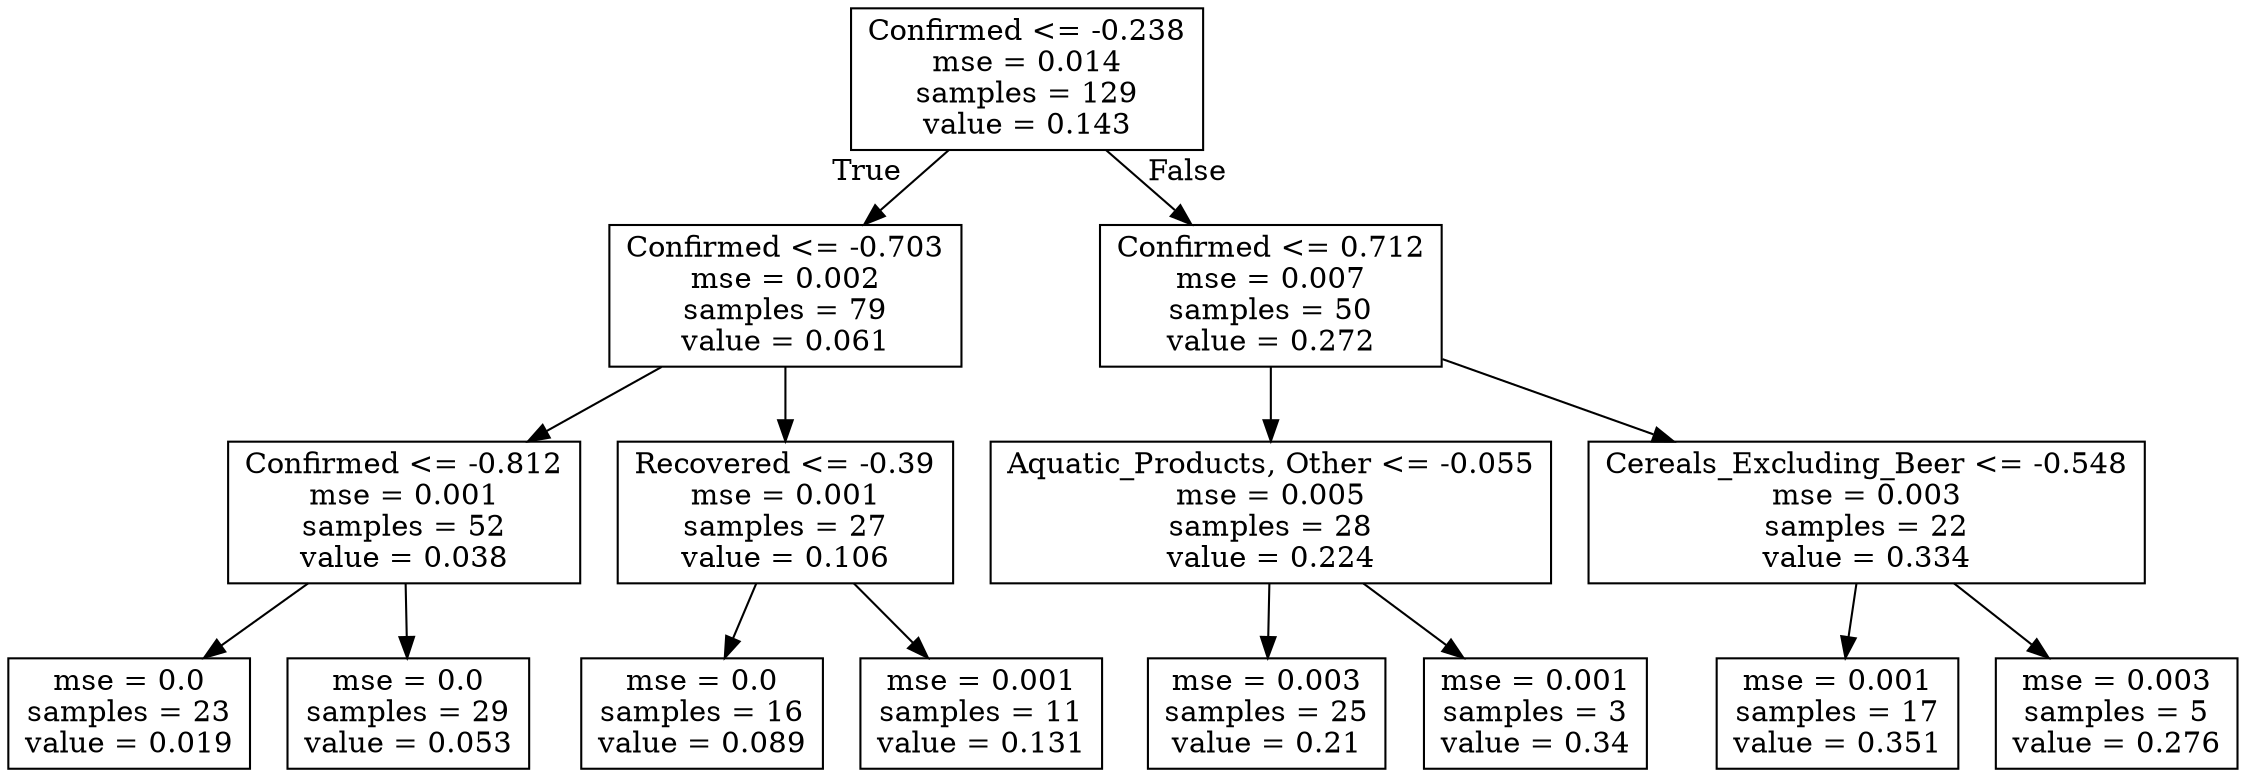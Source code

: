 digraph Tree {
node [shape=box] ;
0 [label="Confirmed <= -0.238\nmse = 0.014\nsamples = 129\nvalue = 0.143"] ;
1 [label="Confirmed <= -0.703\nmse = 0.002\nsamples = 79\nvalue = 0.061"] ;
0 -> 1 [labeldistance=2.5, labelangle=45, headlabel="True"] ;
2 [label="Confirmed <= -0.812\nmse = 0.001\nsamples = 52\nvalue = 0.038"] ;
1 -> 2 ;
3 [label="mse = 0.0\nsamples = 23\nvalue = 0.019"] ;
2 -> 3 ;
4 [label="mse = 0.0\nsamples = 29\nvalue = 0.053"] ;
2 -> 4 ;
5 [label="Recovered <= -0.39\nmse = 0.001\nsamples = 27\nvalue = 0.106"] ;
1 -> 5 ;
6 [label="mse = 0.0\nsamples = 16\nvalue = 0.089"] ;
5 -> 6 ;
7 [label="mse = 0.001\nsamples = 11\nvalue = 0.131"] ;
5 -> 7 ;
8 [label="Confirmed <= 0.712\nmse = 0.007\nsamples = 50\nvalue = 0.272"] ;
0 -> 8 [labeldistance=2.5, labelangle=-45, headlabel="False"] ;
9 [label="Aquatic_Products, Other <= -0.055\nmse = 0.005\nsamples = 28\nvalue = 0.224"] ;
8 -> 9 ;
10 [label="mse = 0.003\nsamples = 25\nvalue = 0.21"] ;
9 -> 10 ;
11 [label="mse = 0.001\nsamples = 3\nvalue = 0.34"] ;
9 -> 11 ;
12 [label="Cereals_Excluding_Beer <= -0.548\nmse = 0.003\nsamples = 22\nvalue = 0.334"] ;
8 -> 12 ;
13 [label="mse = 0.001\nsamples = 17\nvalue = 0.351"] ;
12 -> 13 ;
14 [label="mse = 0.003\nsamples = 5\nvalue = 0.276"] ;
12 -> 14 ;
}